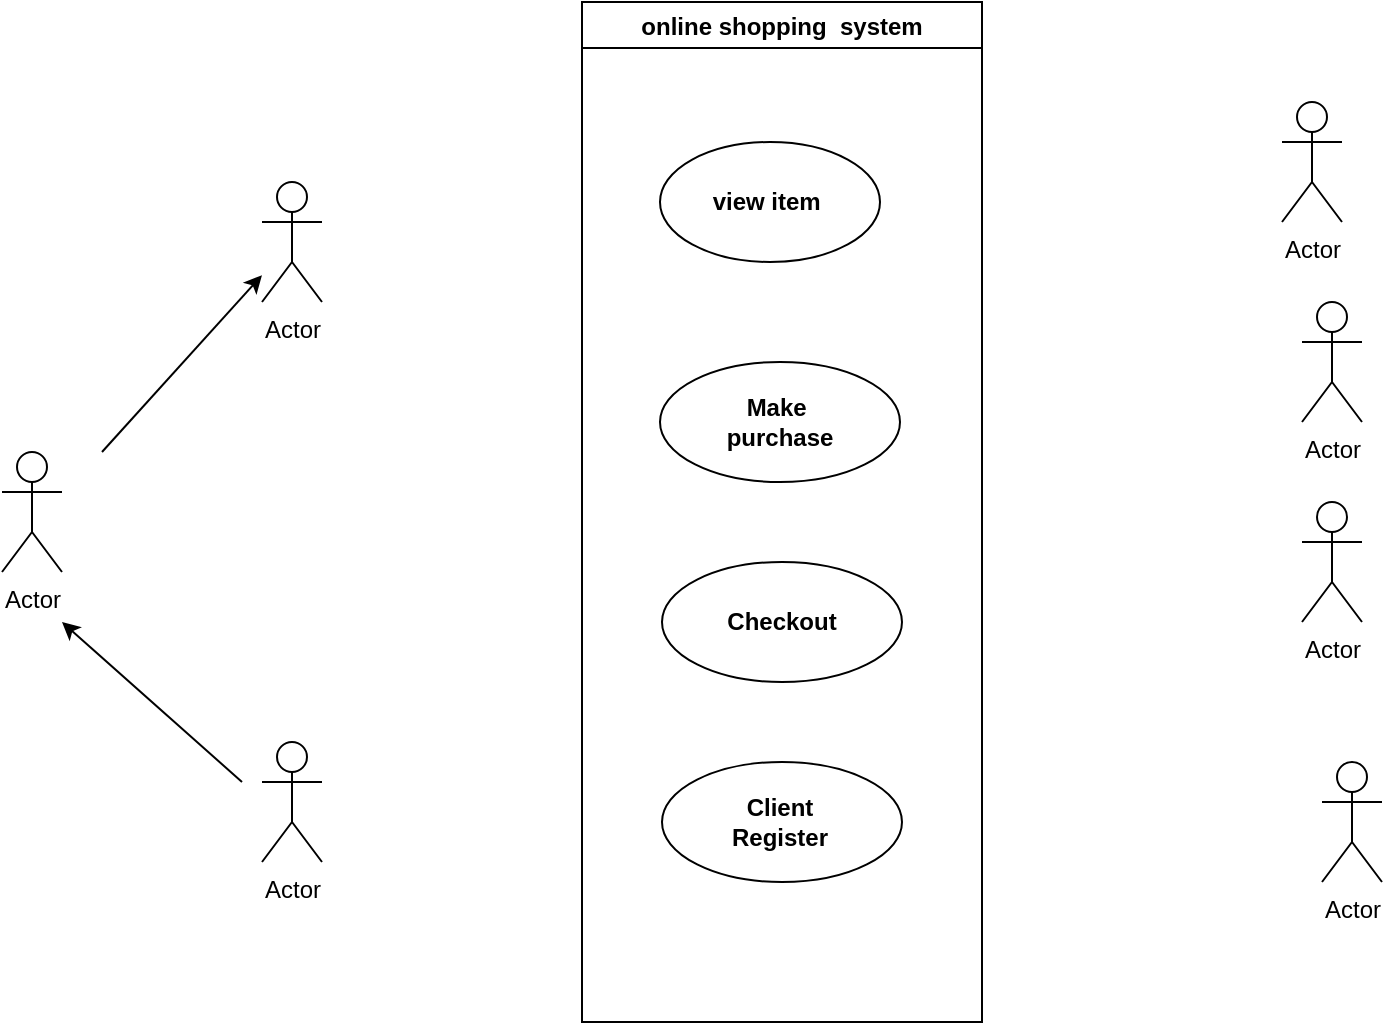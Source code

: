 <mxfile version="26.0.13">
  <diagram name="Page-1" id="OCuA5rZtGPzACFEqdOZb">
    <mxGraphModel dx="1050" dy="522" grid="1" gridSize="10" guides="1" tooltips="1" connect="1" arrows="1" fold="1" page="1" pageScale="1" pageWidth="827" pageHeight="1169" math="0" shadow="0">
      <root>
        <mxCell id="0" />
        <mxCell id="1" parent="0" />
        <mxCell id="W2q8TzZm53dkfeZjHQPR-18" value="online shopping  system" style="swimlane;" vertex="1" parent="1">
          <mxGeometry x="320" y="90" width="200" height="510" as="geometry" />
        </mxCell>
        <mxCell id="W2q8TzZm53dkfeZjHQPR-19" value="" style="ellipse;whiteSpace=wrap;html=1;" vertex="1" parent="W2q8TzZm53dkfeZjHQPR-18">
          <mxGeometry x="39" y="70" width="110" height="60" as="geometry" />
        </mxCell>
        <mxCell id="W2q8TzZm53dkfeZjHQPR-20" value="" style="ellipse;whiteSpace=wrap;html=1;" vertex="1" parent="W2q8TzZm53dkfeZjHQPR-18">
          <mxGeometry x="39" y="180" width="120" height="60" as="geometry" />
        </mxCell>
        <mxCell id="W2q8TzZm53dkfeZjHQPR-21" value="" style="ellipse;whiteSpace=wrap;html=1;" vertex="1" parent="W2q8TzZm53dkfeZjHQPR-18">
          <mxGeometry x="40" y="280" width="120" height="60" as="geometry" />
        </mxCell>
        <mxCell id="W2q8TzZm53dkfeZjHQPR-22" value="" style="ellipse;whiteSpace=wrap;html=1;" vertex="1" parent="W2q8TzZm53dkfeZjHQPR-18">
          <mxGeometry x="40" y="380" width="120" height="60" as="geometry" />
        </mxCell>
        <mxCell id="W2q8TzZm53dkfeZjHQPR-34" value="&lt;b&gt;view item&amp;nbsp;&lt;/b&gt;" style="text;html=1;align=center;verticalAlign=middle;whiteSpace=wrap;rounded=0;strokeWidth=21;" vertex="1" parent="W2q8TzZm53dkfeZjHQPR-18">
          <mxGeometry x="64" y="85" width="60" height="30" as="geometry" />
        </mxCell>
        <mxCell id="W2q8TzZm53dkfeZjHQPR-35" value="&lt;b&gt;Make&amp;nbsp;&lt;/b&gt;&lt;div&gt;&lt;b&gt;purchase&lt;/b&gt;&lt;/div&gt;" style="text;html=1;align=center;verticalAlign=middle;whiteSpace=wrap;rounded=0;glass=0;shadow=0;fontFamily=Helvetica;" vertex="1" parent="W2q8TzZm53dkfeZjHQPR-18">
          <mxGeometry x="69" y="195" width="60" height="30" as="geometry" />
        </mxCell>
        <mxCell id="W2q8TzZm53dkfeZjHQPR-36" value="&lt;b&gt;Checkout&lt;/b&gt;" style="text;html=1;align=center;verticalAlign=middle;whiteSpace=wrap;rounded=0;" vertex="1" parent="W2q8TzZm53dkfeZjHQPR-18">
          <mxGeometry x="70" y="295" width="60" height="30" as="geometry" />
        </mxCell>
        <mxCell id="W2q8TzZm53dkfeZjHQPR-37" value="&lt;b&gt;Client&lt;/b&gt;&lt;div&gt;&lt;b&gt;Register&lt;/b&gt;&lt;/div&gt;" style="text;html=1;align=center;verticalAlign=middle;whiteSpace=wrap;rounded=0;" vertex="1" parent="W2q8TzZm53dkfeZjHQPR-18">
          <mxGeometry x="69" y="395" width="60" height="30" as="geometry" />
        </mxCell>
        <mxCell id="W2q8TzZm53dkfeZjHQPR-23" value="Actor" style="shape=umlActor;verticalLabelPosition=bottom;verticalAlign=top;html=1;outlineConnect=0;" vertex="1" parent="1">
          <mxGeometry x="30" y="315" width="30" height="60" as="geometry" />
        </mxCell>
        <mxCell id="W2q8TzZm53dkfeZjHQPR-24" value="Actor" style="shape=umlActor;verticalLabelPosition=bottom;verticalAlign=top;html=1;outlineConnect=0;" vertex="1" parent="1">
          <mxGeometry x="160" y="180" width="30" height="60" as="geometry" />
        </mxCell>
        <mxCell id="W2q8TzZm53dkfeZjHQPR-25" value="Actor" style="shape=umlActor;verticalLabelPosition=bottom;verticalAlign=top;html=1;outlineConnect=0;" vertex="1" parent="1">
          <mxGeometry x="160" y="460" width="30" height="60" as="geometry" />
        </mxCell>
        <mxCell id="W2q8TzZm53dkfeZjHQPR-26" value="Actor" style="shape=umlActor;verticalLabelPosition=bottom;verticalAlign=top;html=1;outlineConnect=0;" vertex="1" parent="1">
          <mxGeometry x="670" y="140" width="30" height="60" as="geometry" />
        </mxCell>
        <mxCell id="W2q8TzZm53dkfeZjHQPR-27" value="Actor" style="shape=umlActor;verticalLabelPosition=bottom;verticalAlign=top;html=1;outlineConnect=0;" vertex="1" parent="1">
          <mxGeometry x="680" y="340" width="30" height="60" as="geometry" />
        </mxCell>
        <mxCell id="W2q8TzZm53dkfeZjHQPR-28" value="Actor" style="shape=umlActor;verticalLabelPosition=bottom;verticalAlign=top;html=1;outlineConnect=0;" vertex="1" parent="1">
          <mxGeometry x="680" y="240" width="30" height="60" as="geometry" />
        </mxCell>
        <mxCell id="W2q8TzZm53dkfeZjHQPR-29" value="Actor" style="shape=umlActor;verticalLabelPosition=bottom;verticalAlign=top;html=1;outlineConnect=0;" vertex="1" parent="1">
          <mxGeometry x="690" y="470" width="30" height="60" as="geometry" />
        </mxCell>
        <mxCell id="W2q8TzZm53dkfeZjHQPR-32" value="" style="endArrow=classic;html=1;rounded=0;" edge="1" parent="1" target="W2q8TzZm53dkfeZjHQPR-24">
          <mxGeometry width="50" height="50" relative="1" as="geometry">
            <mxPoint x="80" y="315" as="sourcePoint" />
            <mxPoint x="130" y="265" as="targetPoint" />
          </mxGeometry>
        </mxCell>
        <mxCell id="W2q8TzZm53dkfeZjHQPR-33" value="" style="endArrow=classic;html=1;rounded=0;" edge="1" parent="1">
          <mxGeometry width="50" height="50" relative="1" as="geometry">
            <mxPoint x="150" y="480" as="sourcePoint" />
            <mxPoint x="60" y="400" as="targetPoint" />
          </mxGeometry>
        </mxCell>
      </root>
    </mxGraphModel>
  </diagram>
</mxfile>
